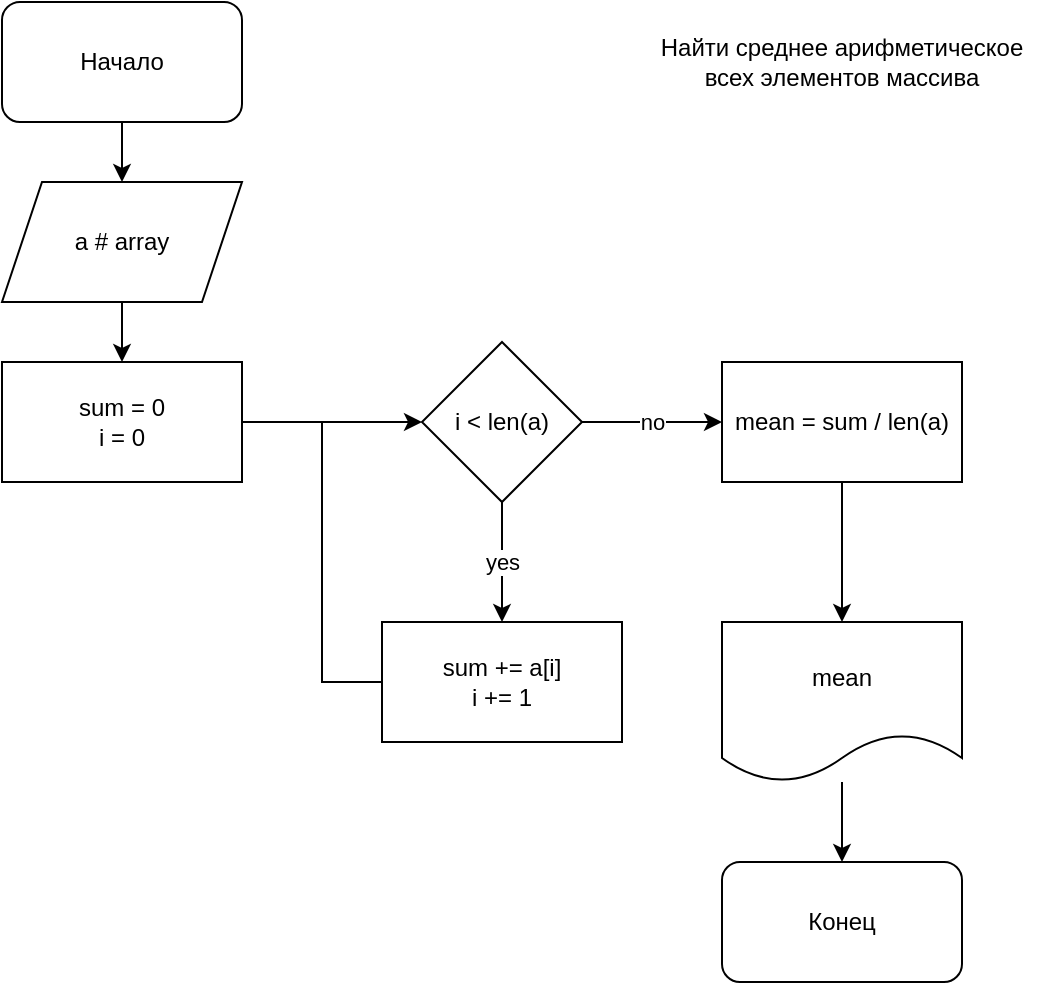 <mxfile version="22.1.2" type="device">
  <diagram id="C5RBs43oDa-KdzZeNtuy" name="Page-1">
    <mxGraphModel dx="1050" dy="723" grid="1" gridSize="10" guides="1" tooltips="1" connect="1" arrows="1" fold="1" page="1" pageScale="1" pageWidth="827" pageHeight="1169" math="0" shadow="0">
      <root>
        <mxCell id="WIyWlLk6GJQsqaUBKTNV-0" />
        <mxCell id="WIyWlLk6GJQsqaUBKTNV-1" parent="WIyWlLk6GJQsqaUBKTNV-0" />
        <mxCell id="N-E2f4eaI7gkEABsBl1k-9" value="" style="edgeStyle=orthogonalEdgeStyle;rounded=0;orthogonalLoop=1;jettySize=auto;html=1;" edge="1" parent="WIyWlLk6GJQsqaUBKTNV-1" source="N-E2f4eaI7gkEABsBl1k-0" target="N-E2f4eaI7gkEABsBl1k-1">
          <mxGeometry relative="1" as="geometry" />
        </mxCell>
        <mxCell id="N-E2f4eaI7gkEABsBl1k-0" value="Начало" style="rounded=1;whiteSpace=wrap;html=1;" vertex="1" parent="WIyWlLk6GJQsqaUBKTNV-1">
          <mxGeometry x="80" y="30" width="120" height="60" as="geometry" />
        </mxCell>
        <mxCell id="N-E2f4eaI7gkEABsBl1k-10" value="" style="edgeStyle=orthogonalEdgeStyle;rounded=0;orthogonalLoop=1;jettySize=auto;html=1;" edge="1" parent="WIyWlLk6GJQsqaUBKTNV-1" source="N-E2f4eaI7gkEABsBl1k-1" target="N-E2f4eaI7gkEABsBl1k-2">
          <mxGeometry relative="1" as="geometry" />
        </mxCell>
        <mxCell id="N-E2f4eaI7gkEABsBl1k-1" value="a # array" style="shape=parallelogram;perimeter=parallelogramPerimeter;whiteSpace=wrap;html=1;fixedSize=1;" vertex="1" parent="WIyWlLk6GJQsqaUBKTNV-1">
          <mxGeometry x="80" y="120" width="120" height="60" as="geometry" />
        </mxCell>
        <mxCell id="N-E2f4eaI7gkEABsBl1k-11" value="" style="edgeStyle=orthogonalEdgeStyle;rounded=0;orthogonalLoop=1;jettySize=auto;html=1;" edge="1" parent="WIyWlLk6GJQsqaUBKTNV-1" source="N-E2f4eaI7gkEABsBl1k-2" target="N-E2f4eaI7gkEABsBl1k-3">
          <mxGeometry relative="1" as="geometry" />
        </mxCell>
        <mxCell id="N-E2f4eaI7gkEABsBl1k-2" value="sum = 0&lt;br&gt;i = 0" style="rounded=0;whiteSpace=wrap;html=1;" vertex="1" parent="WIyWlLk6GJQsqaUBKTNV-1">
          <mxGeometry x="80" y="210" width="120" height="60" as="geometry" />
        </mxCell>
        <mxCell id="N-E2f4eaI7gkEABsBl1k-12" value="yes" style="edgeStyle=orthogonalEdgeStyle;rounded=0;orthogonalLoop=1;jettySize=auto;html=1;" edge="1" parent="WIyWlLk6GJQsqaUBKTNV-1" source="N-E2f4eaI7gkEABsBl1k-3" target="N-E2f4eaI7gkEABsBl1k-7">
          <mxGeometry relative="1" as="geometry">
            <Array as="points">
              <mxPoint x="330" y="300" />
              <mxPoint x="330" y="300" />
            </Array>
          </mxGeometry>
        </mxCell>
        <mxCell id="N-E2f4eaI7gkEABsBl1k-13" value="no" style="edgeStyle=orthogonalEdgeStyle;rounded=0;orthogonalLoop=1;jettySize=auto;html=1;" edge="1" parent="WIyWlLk6GJQsqaUBKTNV-1" source="N-E2f4eaI7gkEABsBl1k-3" target="N-E2f4eaI7gkEABsBl1k-4">
          <mxGeometry relative="1" as="geometry">
            <Array as="points">
              <mxPoint x="400" y="240" />
              <mxPoint x="400" y="240" />
            </Array>
          </mxGeometry>
        </mxCell>
        <mxCell id="N-E2f4eaI7gkEABsBl1k-3" value="i &amp;lt; len(a)" style="rhombus;whiteSpace=wrap;html=1;" vertex="1" parent="WIyWlLk6GJQsqaUBKTNV-1">
          <mxGeometry x="290" y="200" width="80" height="80" as="geometry" />
        </mxCell>
        <mxCell id="N-E2f4eaI7gkEABsBl1k-14" value="" style="edgeStyle=orthogonalEdgeStyle;rounded=0;orthogonalLoop=1;jettySize=auto;html=1;" edge="1" parent="WIyWlLk6GJQsqaUBKTNV-1" source="N-E2f4eaI7gkEABsBl1k-4" target="N-E2f4eaI7gkEABsBl1k-5">
          <mxGeometry relative="1" as="geometry" />
        </mxCell>
        <mxCell id="N-E2f4eaI7gkEABsBl1k-4" value="mean = sum / len(a)" style="rounded=0;whiteSpace=wrap;html=1;" vertex="1" parent="WIyWlLk6GJQsqaUBKTNV-1">
          <mxGeometry x="440" y="210" width="120" height="60" as="geometry" />
        </mxCell>
        <mxCell id="N-E2f4eaI7gkEABsBl1k-15" value="" style="edgeStyle=orthogonalEdgeStyle;rounded=0;orthogonalLoop=1;jettySize=auto;html=1;" edge="1" parent="WIyWlLk6GJQsqaUBKTNV-1" source="N-E2f4eaI7gkEABsBl1k-5" target="N-E2f4eaI7gkEABsBl1k-6">
          <mxGeometry relative="1" as="geometry" />
        </mxCell>
        <mxCell id="N-E2f4eaI7gkEABsBl1k-5" value="mean" style="shape=document;whiteSpace=wrap;html=1;boundedLbl=1;" vertex="1" parent="WIyWlLk6GJQsqaUBKTNV-1">
          <mxGeometry x="440" y="340" width="120" height="80" as="geometry" />
        </mxCell>
        <mxCell id="N-E2f4eaI7gkEABsBl1k-6" value="Конец" style="rounded=1;whiteSpace=wrap;html=1;" vertex="1" parent="WIyWlLk6GJQsqaUBKTNV-1">
          <mxGeometry x="440" y="460" width="120" height="60" as="geometry" />
        </mxCell>
        <mxCell id="N-E2f4eaI7gkEABsBl1k-7" value="sum += a[i]&lt;br&gt;i += 1" style="rounded=0;whiteSpace=wrap;html=1;" vertex="1" parent="WIyWlLk6GJQsqaUBKTNV-1">
          <mxGeometry x="270" y="340" width="120" height="60" as="geometry" />
        </mxCell>
        <mxCell id="N-E2f4eaI7gkEABsBl1k-16" value="" style="endArrow=none;html=1;rounded=0;entryX=0;entryY=0.5;entryDx=0;entryDy=0;" edge="1" parent="WIyWlLk6GJQsqaUBKTNV-1" target="N-E2f4eaI7gkEABsBl1k-7">
          <mxGeometry width="50" height="50" relative="1" as="geometry">
            <mxPoint x="240" y="240" as="sourcePoint" />
            <mxPoint x="440" y="350" as="targetPoint" />
            <Array as="points">
              <mxPoint x="240" y="370" />
            </Array>
          </mxGeometry>
        </mxCell>
        <mxCell id="N-E2f4eaI7gkEABsBl1k-17" value="Найти среднее арифметическое всех элементов массива" style="text;html=1;strokeColor=none;fillColor=none;align=center;verticalAlign=middle;whiteSpace=wrap;rounded=0;" vertex="1" parent="WIyWlLk6GJQsqaUBKTNV-1">
          <mxGeometry x="400" y="45" width="200" height="30" as="geometry" />
        </mxCell>
      </root>
    </mxGraphModel>
  </diagram>
</mxfile>
